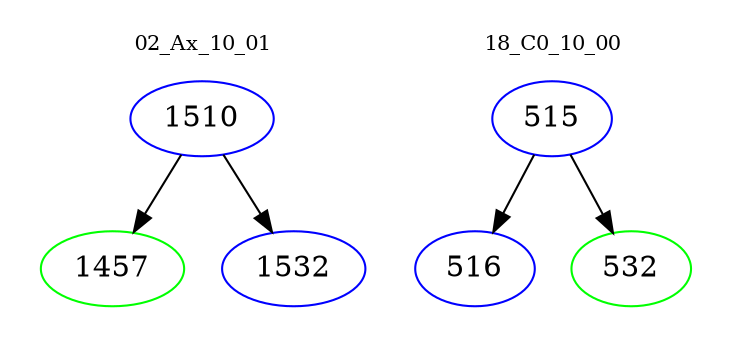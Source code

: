 digraph{
subgraph cluster_0 {
color = white
label = "02_Ax_10_01";
fontsize=10;
T0_1510 [label="1510", color="blue"]
T0_1510 -> T0_1457 [color="black"]
T0_1457 [label="1457", color="green"]
T0_1510 -> T0_1532 [color="black"]
T0_1532 [label="1532", color="blue"]
}
subgraph cluster_1 {
color = white
label = "18_C0_10_00";
fontsize=10;
T1_515 [label="515", color="blue"]
T1_515 -> T1_516 [color="black"]
T1_516 [label="516", color="blue"]
T1_515 -> T1_532 [color="black"]
T1_532 [label="532", color="green"]
}
}
